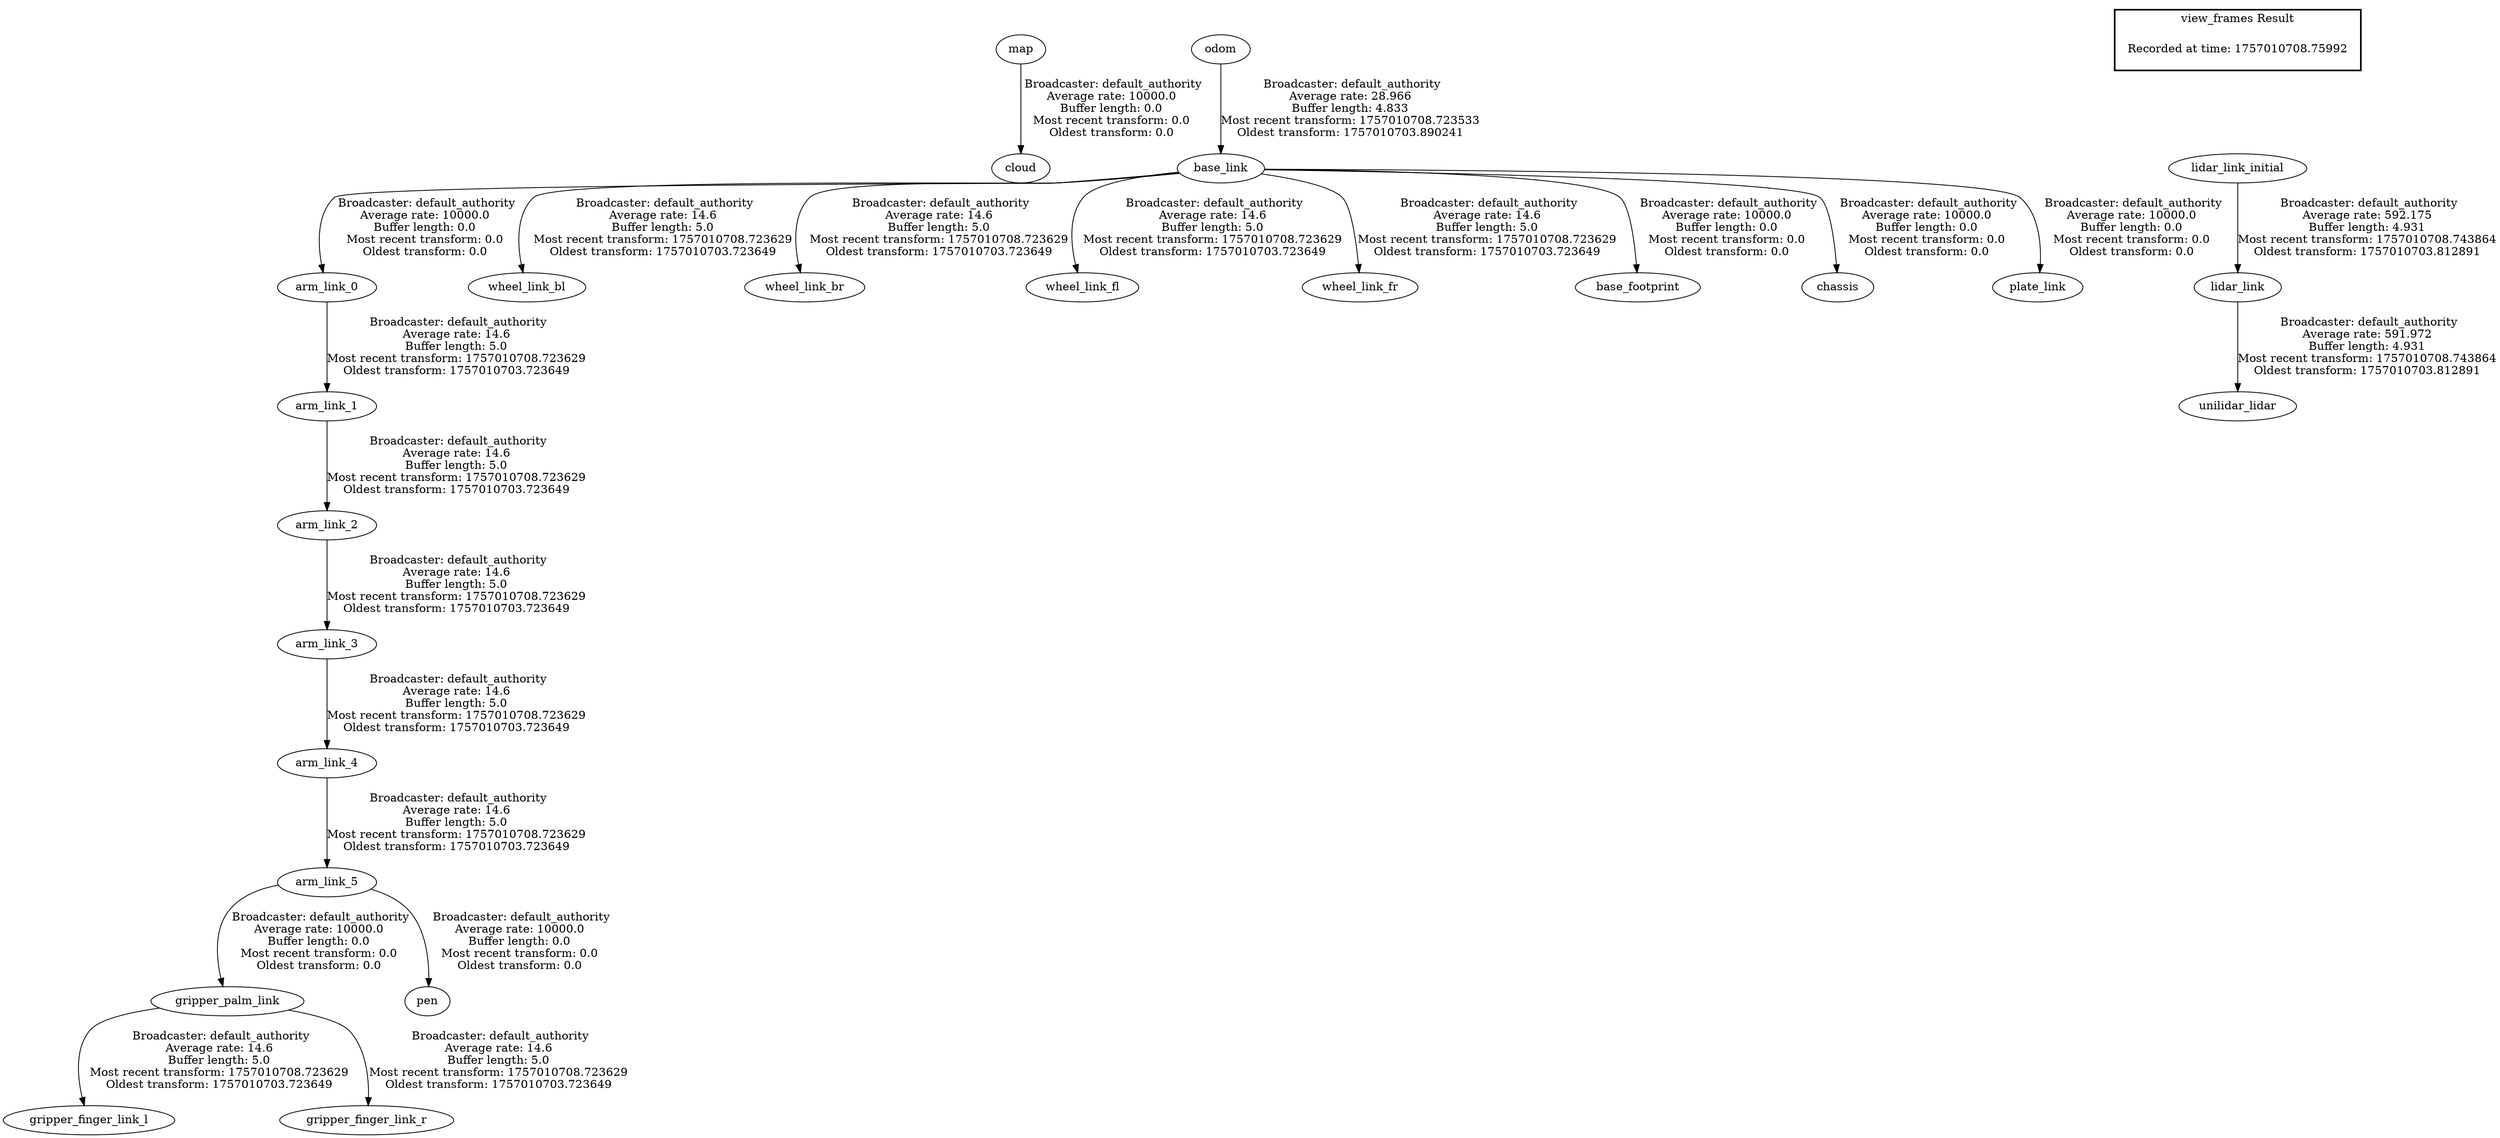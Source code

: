 digraph G {
"map" -> "cloud"[label=" Broadcaster: default_authority\nAverage rate: 10000.0\nBuffer length: 0.0\nMost recent transform: 0.0\nOldest transform: 0.0\n"];
"arm_link_0" -> "arm_link_1"[label=" Broadcaster: default_authority\nAverage rate: 14.6\nBuffer length: 5.0\nMost recent transform: 1757010708.723629\nOldest transform: 1757010703.723649\n"];
"base_link" -> "arm_link_0"[label=" Broadcaster: default_authority\nAverage rate: 10000.0\nBuffer length: 0.0\nMost recent transform: 0.0\nOldest transform: 0.0\n"];
"arm_link_1" -> "arm_link_2"[label=" Broadcaster: default_authority\nAverage rate: 14.6\nBuffer length: 5.0\nMost recent transform: 1757010708.723629\nOldest transform: 1757010703.723649\n"];
"arm_link_2" -> "arm_link_3"[label=" Broadcaster: default_authority\nAverage rate: 14.6\nBuffer length: 5.0\nMost recent transform: 1757010708.723629\nOldest transform: 1757010703.723649\n"];
"arm_link_3" -> "arm_link_4"[label=" Broadcaster: default_authority\nAverage rate: 14.6\nBuffer length: 5.0\nMost recent transform: 1757010708.723629\nOldest transform: 1757010703.723649\n"];
"arm_link_4" -> "arm_link_5"[label=" Broadcaster: default_authority\nAverage rate: 14.6\nBuffer length: 5.0\nMost recent transform: 1757010708.723629\nOldest transform: 1757010703.723649\n"];
"gripper_palm_link" -> "gripper_finger_link_l"[label=" Broadcaster: default_authority\nAverage rate: 14.6\nBuffer length: 5.0\nMost recent transform: 1757010708.723629\nOldest transform: 1757010703.723649\n"];
"arm_link_5" -> "gripper_palm_link"[label=" Broadcaster: default_authority\nAverage rate: 10000.0\nBuffer length: 0.0\nMost recent transform: 0.0\nOldest transform: 0.0\n"];
"gripper_palm_link" -> "gripper_finger_link_r"[label=" Broadcaster: default_authority\nAverage rate: 14.6\nBuffer length: 5.0\nMost recent transform: 1757010708.723629\nOldest transform: 1757010703.723649\n"];
"base_link" -> "wheel_link_bl"[label=" Broadcaster: default_authority\nAverage rate: 14.6\nBuffer length: 5.0\nMost recent transform: 1757010708.723629\nOldest transform: 1757010703.723649\n"];
"odom" -> "base_link"[label=" Broadcaster: default_authority\nAverage rate: 28.966\nBuffer length: 4.833\nMost recent transform: 1757010708.723533\nOldest transform: 1757010703.890241\n"];
"base_link" -> "wheel_link_br"[label=" Broadcaster: default_authority\nAverage rate: 14.6\nBuffer length: 5.0\nMost recent transform: 1757010708.723629\nOldest transform: 1757010703.723649\n"];
"base_link" -> "wheel_link_fl"[label=" Broadcaster: default_authority\nAverage rate: 14.6\nBuffer length: 5.0\nMost recent transform: 1757010708.723629\nOldest transform: 1757010703.723649\n"];
"base_link" -> "wheel_link_fr"[label=" Broadcaster: default_authority\nAverage rate: 14.6\nBuffer length: 5.0\nMost recent transform: 1757010708.723629\nOldest transform: 1757010703.723649\n"];
"base_link" -> "base_footprint"[label=" Broadcaster: default_authority\nAverage rate: 10000.0\nBuffer length: 0.0\nMost recent transform: 0.0\nOldest transform: 0.0\n"];
"base_link" -> "chassis"[label=" Broadcaster: default_authority\nAverage rate: 10000.0\nBuffer length: 0.0\nMost recent transform: 0.0\nOldest transform: 0.0\n"];
"lidar_link_initial" -> "lidar_link"[label=" Broadcaster: default_authority\nAverage rate: 592.175\nBuffer length: 4.931\nMost recent transform: 1757010708.743864\nOldest transform: 1757010703.812891\n"];
"arm_link_5" -> "pen"[label=" Broadcaster: default_authority\nAverage rate: 10000.0\nBuffer length: 0.0\nMost recent transform: 0.0\nOldest transform: 0.0\n"];
"base_link" -> "plate_link"[label=" Broadcaster: default_authority\nAverage rate: 10000.0\nBuffer length: 0.0\nMost recent transform: 0.0\nOldest transform: 0.0\n"];
"lidar_link" -> "unilidar_lidar"[label=" Broadcaster: default_authority\nAverage rate: 591.972\nBuffer length: 4.931\nMost recent transform: 1757010708.743864\nOldest transform: 1757010703.812891\n"];
edge [style=invis];
 subgraph cluster_legend { style=bold; color=black; label ="view_frames Result";
"Recorded at time: 1757010708.75992"[ shape=plaintext ] ;
}->"lidar_link_initial";
}